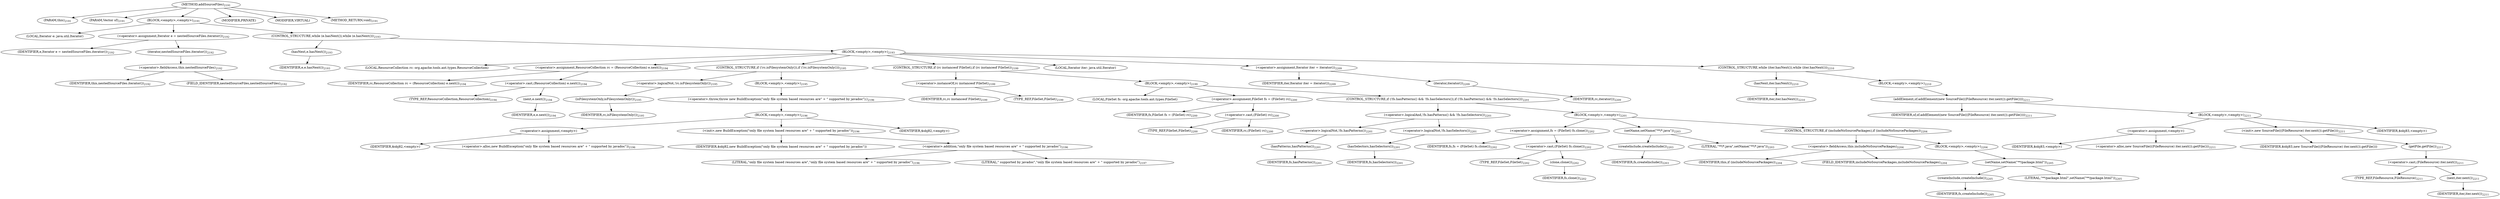 digraph "addSourceFiles" {  
"4737" [label = <(METHOD,addSourceFiles)<SUB>2191</SUB>> ]
"4738" [label = <(PARAM,this)<SUB>2191</SUB>> ]
"4739" [label = <(PARAM,Vector sf)<SUB>2191</SUB>> ]
"4740" [label = <(BLOCK,&lt;empty&gt;,&lt;empty&gt;)<SUB>2191</SUB>> ]
"4741" [label = <(LOCAL,Iterator e: java.util.Iterator)> ]
"4742" [label = <(&lt;operator&gt;.assignment,Iterator e = nestedSourceFiles.iterator())<SUB>2192</SUB>> ]
"4743" [label = <(IDENTIFIER,e,Iterator e = nestedSourceFiles.iterator())<SUB>2192</SUB>> ]
"4744" [label = <(iterator,nestedSourceFiles.iterator())<SUB>2192</SUB>> ]
"4745" [label = <(&lt;operator&gt;.fieldAccess,this.nestedSourceFiles)<SUB>2192</SUB>> ]
"4746" [label = <(IDENTIFIER,this,nestedSourceFiles.iterator())<SUB>2192</SUB>> ]
"4747" [label = <(FIELD_IDENTIFIER,nestedSourceFiles,nestedSourceFiles)<SUB>2192</SUB>> ]
"4748" [label = <(CONTROL_STRUCTURE,while (e.hasNext()),while (e.hasNext()))<SUB>2193</SUB>> ]
"4749" [label = <(hasNext,e.hasNext())<SUB>2193</SUB>> ]
"4750" [label = <(IDENTIFIER,e,e.hasNext())<SUB>2193</SUB>> ]
"4751" [label = <(BLOCK,&lt;empty&gt;,&lt;empty&gt;)<SUB>2193</SUB>> ]
"4752" [label = <(LOCAL,ResourceCollection rc: org.apache.tools.ant.types.ResourceCollection)> ]
"4753" [label = <(&lt;operator&gt;.assignment,ResourceCollection rc = (ResourceCollection) e.next())<SUB>2194</SUB>> ]
"4754" [label = <(IDENTIFIER,rc,ResourceCollection rc = (ResourceCollection) e.next())<SUB>2194</SUB>> ]
"4755" [label = <(&lt;operator&gt;.cast,(ResourceCollection) e.next())<SUB>2194</SUB>> ]
"4756" [label = <(TYPE_REF,ResourceCollection,ResourceCollection)<SUB>2194</SUB>> ]
"4757" [label = <(next,e.next())<SUB>2194</SUB>> ]
"4758" [label = <(IDENTIFIER,e,e.next())<SUB>2194</SUB>> ]
"4759" [label = <(CONTROL_STRUCTURE,if (!rc.isFilesystemOnly()),if (!rc.isFilesystemOnly()))<SUB>2195</SUB>> ]
"4760" [label = <(&lt;operator&gt;.logicalNot,!rc.isFilesystemOnly())<SUB>2195</SUB>> ]
"4761" [label = <(isFilesystemOnly,isFilesystemOnly())<SUB>2195</SUB>> ]
"4762" [label = <(IDENTIFIER,rc,isFilesystemOnly())<SUB>2195</SUB>> ]
"4763" [label = <(BLOCK,&lt;empty&gt;,&lt;empty&gt;)<SUB>2195</SUB>> ]
"4764" [label = <(&lt;operator&gt;.throw,throw new BuildException(&quot;only file system based resources are&quot; + &quot; supported by javadoc&quot;);)<SUB>2196</SUB>> ]
"4765" [label = <(BLOCK,&lt;empty&gt;,&lt;empty&gt;)<SUB>2196</SUB>> ]
"4766" [label = <(&lt;operator&gt;.assignment,&lt;empty&gt;)> ]
"4767" [label = <(IDENTIFIER,$obj82,&lt;empty&gt;)> ]
"4768" [label = <(&lt;operator&gt;.alloc,new BuildException(&quot;only file system based resources are&quot; + &quot; supported by javadoc&quot;))<SUB>2196</SUB>> ]
"4769" [label = <(&lt;init&gt;,new BuildException(&quot;only file system based resources are&quot; + &quot; supported by javadoc&quot;))<SUB>2196</SUB>> ]
"4770" [label = <(IDENTIFIER,$obj82,new BuildException(&quot;only file system based resources are&quot; + &quot; supported by javadoc&quot;))> ]
"4771" [label = <(&lt;operator&gt;.addition,&quot;only file system based resources are&quot; + &quot; supported by javadoc&quot;)<SUB>2196</SUB>> ]
"4772" [label = <(LITERAL,&quot;only file system based resources are&quot;,&quot;only file system based resources are&quot; + &quot; supported by javadoc&quot;)<SUB>2196</SUB>> ]
"4773" [label = <(LITERAL,&quot; supported by javadoc&quot;,&quot;only file system based resources are&quot; + &quot; supported by javadoc&quot;)<SUB>2197</SUB>> ]
"4774" [label = <(IDENTIFIER,$obj82,&lt;empty&gt;)> ]
"4775" [label = <(CONTROL_STRUCTURE,if (rc instanceof FileSet),if (rc instanceof FileSet))<SUB>2199</SUB>> ]
"4776" [label = <(&lt;operator&gt;.instanceOf,rc instanceof FileSet)<SUB>2199</SUB>> ]
"4777" [label = <(IDENTIFIER,rc,rc instanceof FileSet)<SUB>2199</SUB>> ]
"4778" [label = <(TYPE_REF,FileSet,FileSet)<SUB>2199</SUB>> ]
"4779" [label = <(BLOCK,&lt;empty&gt;,&lt;empty&gt;)<SUB>2199</SUB>> ]
"4780" [label = <(LOCAL,FileSet fs: org.apache.tools.ant.types.FileSet)> ]
"4781" [label = <(&lt;operator&gt;.assignment,FileSet fs = (FileSet) rc)<SUB>2200</SUB>> ]
"4782" [label = <(IDENTIFIER,fs,FileSet fs = (FileSet) rc)<SUB>2200</SUB>> ]
"4783" [label = <(&lt;operator&gt;.cast,(FileSet) rc)<SUB>2200</SUB>> ]
"4784" [label = <(TYPE_REF,FileSet,FileSet)<SUB>2200</SUB>> ]
"4785" [label = <(IDENTIFIER,rc,(FileSet) rc)<SUB>2200</SUB>> ]
"4786" [label = <(CONTROL_STRUCTURE,if (!fs.hasPatterns() &amp;&amp; !fs.hasSelectors()),if (!fs.hasPatterns() &amp;&amp; !fs.hasSelectors()))<SUB>2201</SUB>> ]
"4787" [label = <(&lt;operator&gt;.logicalAnd,!fs.hasPatterns() &amp;&amp; !fs.hasSelectors())<SUB>2201</SUB>> ]
"4788" [label = <(&lt;operator&gt;.logicalNot,!fs.hasPatterns())<SUB>2201</SUB>> ]
"4789" [label = <(hasPatterns,hasPatterns())<SUB>2201</SUB>> ]
"4790" [label = <(IDENTIFIER,fs,hasPatterns())<SUB>2201</SUB>> ]
"4791" [label = <(&lt;operator&gt;.logicalNot,!fs.hasSelectors())<SUB>2201</SUB>> ]
"4792" [label = <(hasSelectors,hasSelectors())<SUB>2201</SUB>> ]
"4793" [label = <(IDENTIFIER,fs,hasSelectors())<SUB>2201</SUB>> ]
"4794" [label = <(BLOCK,&lt;empty&gt;,&lt;empty&gt;)<SUB>2201</SUB>> ]
"4795" [label = <(&lt;operator&gt;.assignment,fs = (FileSet) fs.clone())<SUB>2202</SUB>> ]
"4796" [label = <(IDENTIFIER,fs,fs = (FileSet) fs.clone())<SUB>2202</SUB>> ]
"4797" [label = <(&lt;operator&gt;.cast,(FileSet) fs.clone())<SUB>2202</SUB>> ]
"4798" [label = <(TYPE_REF,FileSet,FileSet)<SUB>2202</SUB>> ]
"4799" [label = <(clone,clone())<SUB>2202</SUB>> ]
"4800" [label = <(IDENTIFIER,fs,clone())<SUB>2202</SUB>> ]
"4801" [label = <(setName,setName(&quot;**/*.java&quot;))<SUB>2203</SUB>> ]
"4802" [label = <(createInclude,createInclude())<SUB>2203</SUB>> ]
"4803" [label = <(IDENTIFIER,fs,createInclude())<SUB>2203</SUB>> ]
"4804" [label = <(LITERAL,&quot;**/*.java&quot;,setName(&quot;**/*.java&quot;))<SUB>2203</SUB>> ]
"4805" [label = <(CONTROL_STRUCTURE,if (includeNoSourcePackages),if (includeNoSourcePackages))<SUB>2204</SUB>> ]
"4806" [label = <(&lt;operator&gt;.fieldAccess,this.includeNoSourcePackages)<SUB>2204</SUB>> ]
"4807" [label = <(IDENTIFIER,this,if (includeNoSourcePackages))<SUB>2204</SUB>> ]
"4808" [label = <(FIELD_IDENTIFIER,includeNoSourcePackages,includeNoSourcePackages)<SUB>2204</SUB>> ]
"4809" [label = <(BLOCK,&lt;empty&gt;,&lt;empty&gt;)<SUB>2204</SUB>> ]
"4810" [label = <(setName,setName(&quot;**/package.html&quot;))<SUB>2205</SUB>> ]
"4811" [label = <(createInclude,createInclude())<SUB>2205</SUB>> ]
"4812" [label = <(IDENTIFIER,fs,createInclude())<SUB>2205</SUB>> ]
"4813" [label = <(LITERAL,&quot;**/package.html&quot;,setName(&quot;**/package.html&quot;))<SUB>2205</SUB>> ]
"4814" [label = <(LOCAL,Iterator iter: java.util.Iterator)> ]
"4815" [label = <(&lt;operator&gt;.assignment,Iterator iter = iterator())<SUB>2209</SUB>> ]
"4816" [label = <(IDENTIFIER,iter,Iterator iter = iterator())<SUB>2209</SUB>> ]
"4817" [label = <(iterator,iterator())<SUB>2209</SUB>> ]
"4818" [label = <(IDENTIFIER,rc,iterator())<SUB>2209</SUB>> ]
"4819" [label = <(CONTROL_STRUCTURE,while (iter.hasNext()),while (iter.hasNext()))<SUB>2210</SUB>> ]
"4820" [label = <(hasNext,iter.hasNext())<SUB>2210</SUB>> ]
"4821" [label = <(IDENTIFIER,iter,iter.hasNext())<SUB>2210</SUB>> ]
"4822" [label = <(BLOCK,&lt;empty&gt;,&lt;empty&gt;)<SUB>2210</SUB>> ]
"4823" [label = <(addElement,sf.addElement(new SourceFile(((FileResource) iter.next()).getFile())))<SUB>2211</SUB>> ]
"4824" [label = <(IDENTIFIER,sf,sf.addElement(new SourceFile(((FileResource) iter.next()).getFile())))<SUB>2211</SUB>> ]
"4825" [label = <(BLOCK,&lt;empty&gt;,&lt;empty&gt;)<SUB>2211</SUB>> ]
"4826" [label = <(&lt;operator&gt;.assignment,&lt;empty&gt;)> ]
"4827" [label = <(IDENTIFIER,$obj83,&lt;empty&gt;)> ]
"4828" [label = <(&lt;operator&gt;.alloc,new SourceFile(((FileResource) iter.next()).getFile()))<SUB>2211</SUB>> ]
"4829" [label = <(&lt;init&gt;,new SourceFile(((FileResource) iter.next()).getFile()))<SUB>2211</SUB>> ]
"4830" [label = <(IDENTIFIER,$obj83,new SourceFile(((FileResource) iter.next()).getFile()))> ]
"4831" [label = <(getFile,getFile())<SUB>2211</SUB>> ]
"4832" [label = <(&lt;operator&gt;.cast,(FileResource) iter.next())<SUB>2211</SUB>> ]
"4833" [label = <(TYPE_REF,FileResource,FileResource)<SUB>2211</SUB>> ]
"4834" [label = <(next,iter.next())<SUB>2211</SUB>> ]
"4835" [label = <(IDENTIFIER,iter,iter.next())<SUB>2211</SUB>> ]
"4836" [label = <(IDENTIFIER,$obj83,&lt;empty&gt;)> ]
"4837" [label = <(MODIFIER,PRIVATE)> ]
"4838" [label = <(MODIFIER,VIRTUAL)> ]
"4839" [label = <(METHOD_RETURN,void)<SUB>2191</SUB>> ]
  "4737" -> "4738" 
  "4737" -> "4739" 
  "4737" -> "4740" 
  "4737" -> "4837" 
  "4737" -> "4838" 
  "4737" -> "4839" 
  "4740" -> "4741" 
  "4740" -> "4742" 
  "4740" -> "4748" 
  "4742" -> "4743" 
  "4742" -> "4744" 
  "4744" -> "4745" 
  "4745" -> "4746" 
  "4745" -> "4747" 
  "4748" -> "4749" 
  "4748" -> "4751" 
  "4749" -> "4750" 
  "4751" -> "4752" 
  "4751" -> "4753" 
  "4751" -> "4759" 
  "4751" -> "4775" 
  "4751" -> "4814" 
  "4751" -> "4815" 
  "4751" -> "4819" 
  "4753" -> "4754" 
  "4753" -> "4755" 
  "4755" -> "4756" 
  "4755" -> "4757" 
  "4757" -> "4758" 
  "4759" -> "4760" 
  "4759" -> "4763" 
  "4760" -> "4761" 
  "4761" -> "4762" 
  "4763" -> "4764" 
  "4764" -> "4765" 
  "4765" -> "4766" 
  "4765" -> "4769" 
  "4765" -> "4774" 
  "4766" -> "4767" 
  "4766" -> "4768" 
  "4769" -> "4770" 
  "4769" -> "4771" 
  "4771" -> "4772" 
  "4771" -> "4773" 
  "4775" -> "4776" 
  "4775" -> "4779" 
  "4776" -> "4777" 
  "4776" -> "4778" 
  "4779" -> "4780" 
  "4779" -> "4781" 
  "4779" -> "4786" 
  "4781" -> "4782" 
  "4781" -> "4783" 
  "4783" -> "4784" 
  "4783" -> "4785" 
  "4786" -> "4787" 
  "4786" -> "4794" 
  "4787" -> "4788" 
  "4787" -> "4791" 
  "4788" -> "4789" 
  "4789" -> "4790" 
  "4791" -> "4792" 
  "4792" -> "4793" 
  "4794" -> "4795" 
  "4794" -> "4801" 
  "4794" -> "4805" 
  "4795" -> "4796" 
  "4795" -> "4797" 
  "4797" -> "4798" 
  "4797" -> "4799" 
  "4799" -> "4800" 
  "4801" -> "4802" 
  "4801" -> "4804" 
  "4802" -> "4803" 
  "4805" -> "4806" 
  "4805" -> "4809" 
  "4806" -> "4807" 
  "4806" -> "4808" 
  "4809" -> "4810" 
  "4810" -> "4811" 
  "4810" -> "4813" 
  "4811" -> "4812" 
  "4815" -> "4816" 
  "4815" -> "4817" 
  "4817" -> "4818" 
  "4819" -> "4820" 
  "4819" -> "4822" 
  "4820" -> "4821" 
  "4822" -> "4823" 
  "4823" -> "4824" 
  "4823" -> "4825" 
  "4825" -> "4826" 
  "4825" -> "4829" 
  "4825" -> "4836" 
  "4826" -> "4827" 
  "4826" -> "4828" 
  "4829" -> "4830" 
  "4829" -> "4831" 
  "4831" -> "4832" 
  "4832" -> "4833" 
  "4832" -> "4834" 
  "4834" -> "4835" 
}

